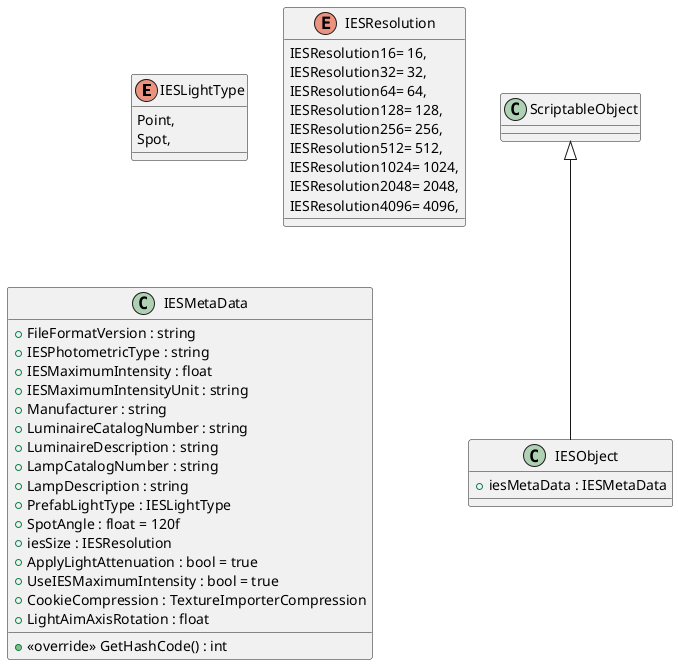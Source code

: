 @startuml
enum IESLightType {
    Point,
    Spot,
}
enum IESResolution {
    IESResolution16= 16,
    IESResolution32= 32,
    IESResolution64= 64,
    IESResolution128= 128,
    IESResolution256= 256,
    IESResolution512= 512,
    IESResolution1024= 1024,
    IESResolution2048= 2048,
    IESResolution4096= 4096,
}
class IESMetaData {
    + FileFormatVersion : string
    + IESPhotometricType : string
    + IESMaximumIntensity : float
    + IESMaximumIntensityUnit : string
    + Manufacturer : string
    + LuminaireCatalogNumber : string
    + LuminaireDescription : string
    + LampCatalogNumber : string
    + LampDescription : string
    + PrefabLightType : IESLightType
    + SpotAngle : float = 120f
    + iesSize : IESResolution
    + ApplyLightAttenuation : bool = true
    + UseIESMaximumIntensity : bool = true
    + CookieCompression : TextureImporterCompression
    + LightAimAxisRotation : float
    + <<override>> GetHashCode() : int
}
class IESObject {
    + iesMetaData : IESMetaData
}
ScriptableObject <|-- IESObject
@enduml
